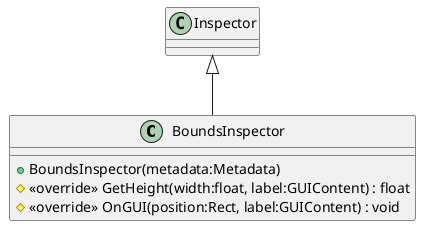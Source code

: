 @startuml
class BoundsInspector {
    + BoundsInspector(metadata:Metadata)
    # <<override>> GetHeight(width:float, label:GUIContent) : float
    # <<override>> OnGUI(position:Rect, label:GUIContent) : void
}
Inspector <|-- BoundsInspector
@enduml
